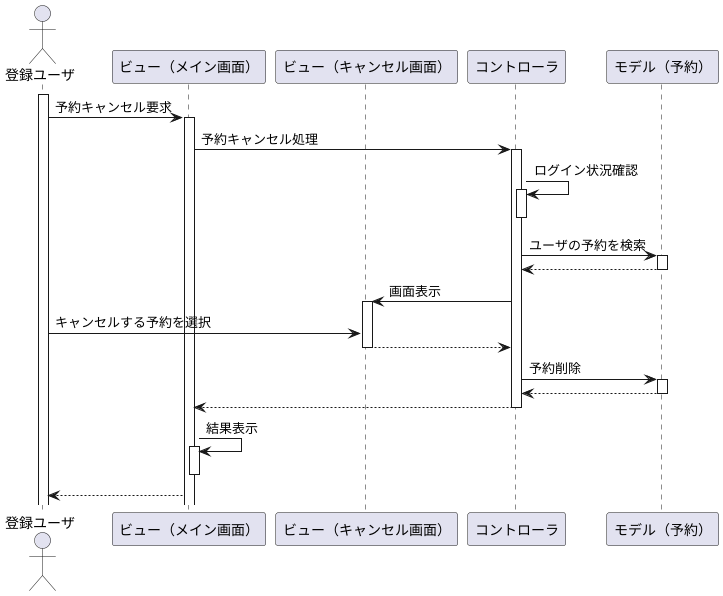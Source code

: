 @startuml 予約をキャンセルする機能

actor 登録ユーザ as user
participant "ビュー（メイン画面）" as view1
participant "ビュー（キャンセル画面）" as view2
participant "コントローラ" as controller
participant "モデル（予約）" as model

activate user

user ->  view1 : 予約キャンセル要求
activate view1
view1 -> controller : 予約キャンセル処理
activate controller

controller -> controller : ログイン状況確認
activate controller
deactivate controller

controller -> model : ユーザの予約を検索
activate model
controller <-- model
deactivate model

controller -> view2 : 画面表示
activate view2
user -> view2 : キャンセルする予約を選択
view2 --> controller
deactivate view2


controller -> model : 予約削除
activate model
controller <-- model
deactivate model


deactivate model
view1 <-- controller
deactivate controller

view1 -> view1 : 結果表示
activate view1
deactivate view1

user <-- view1

@enduml
